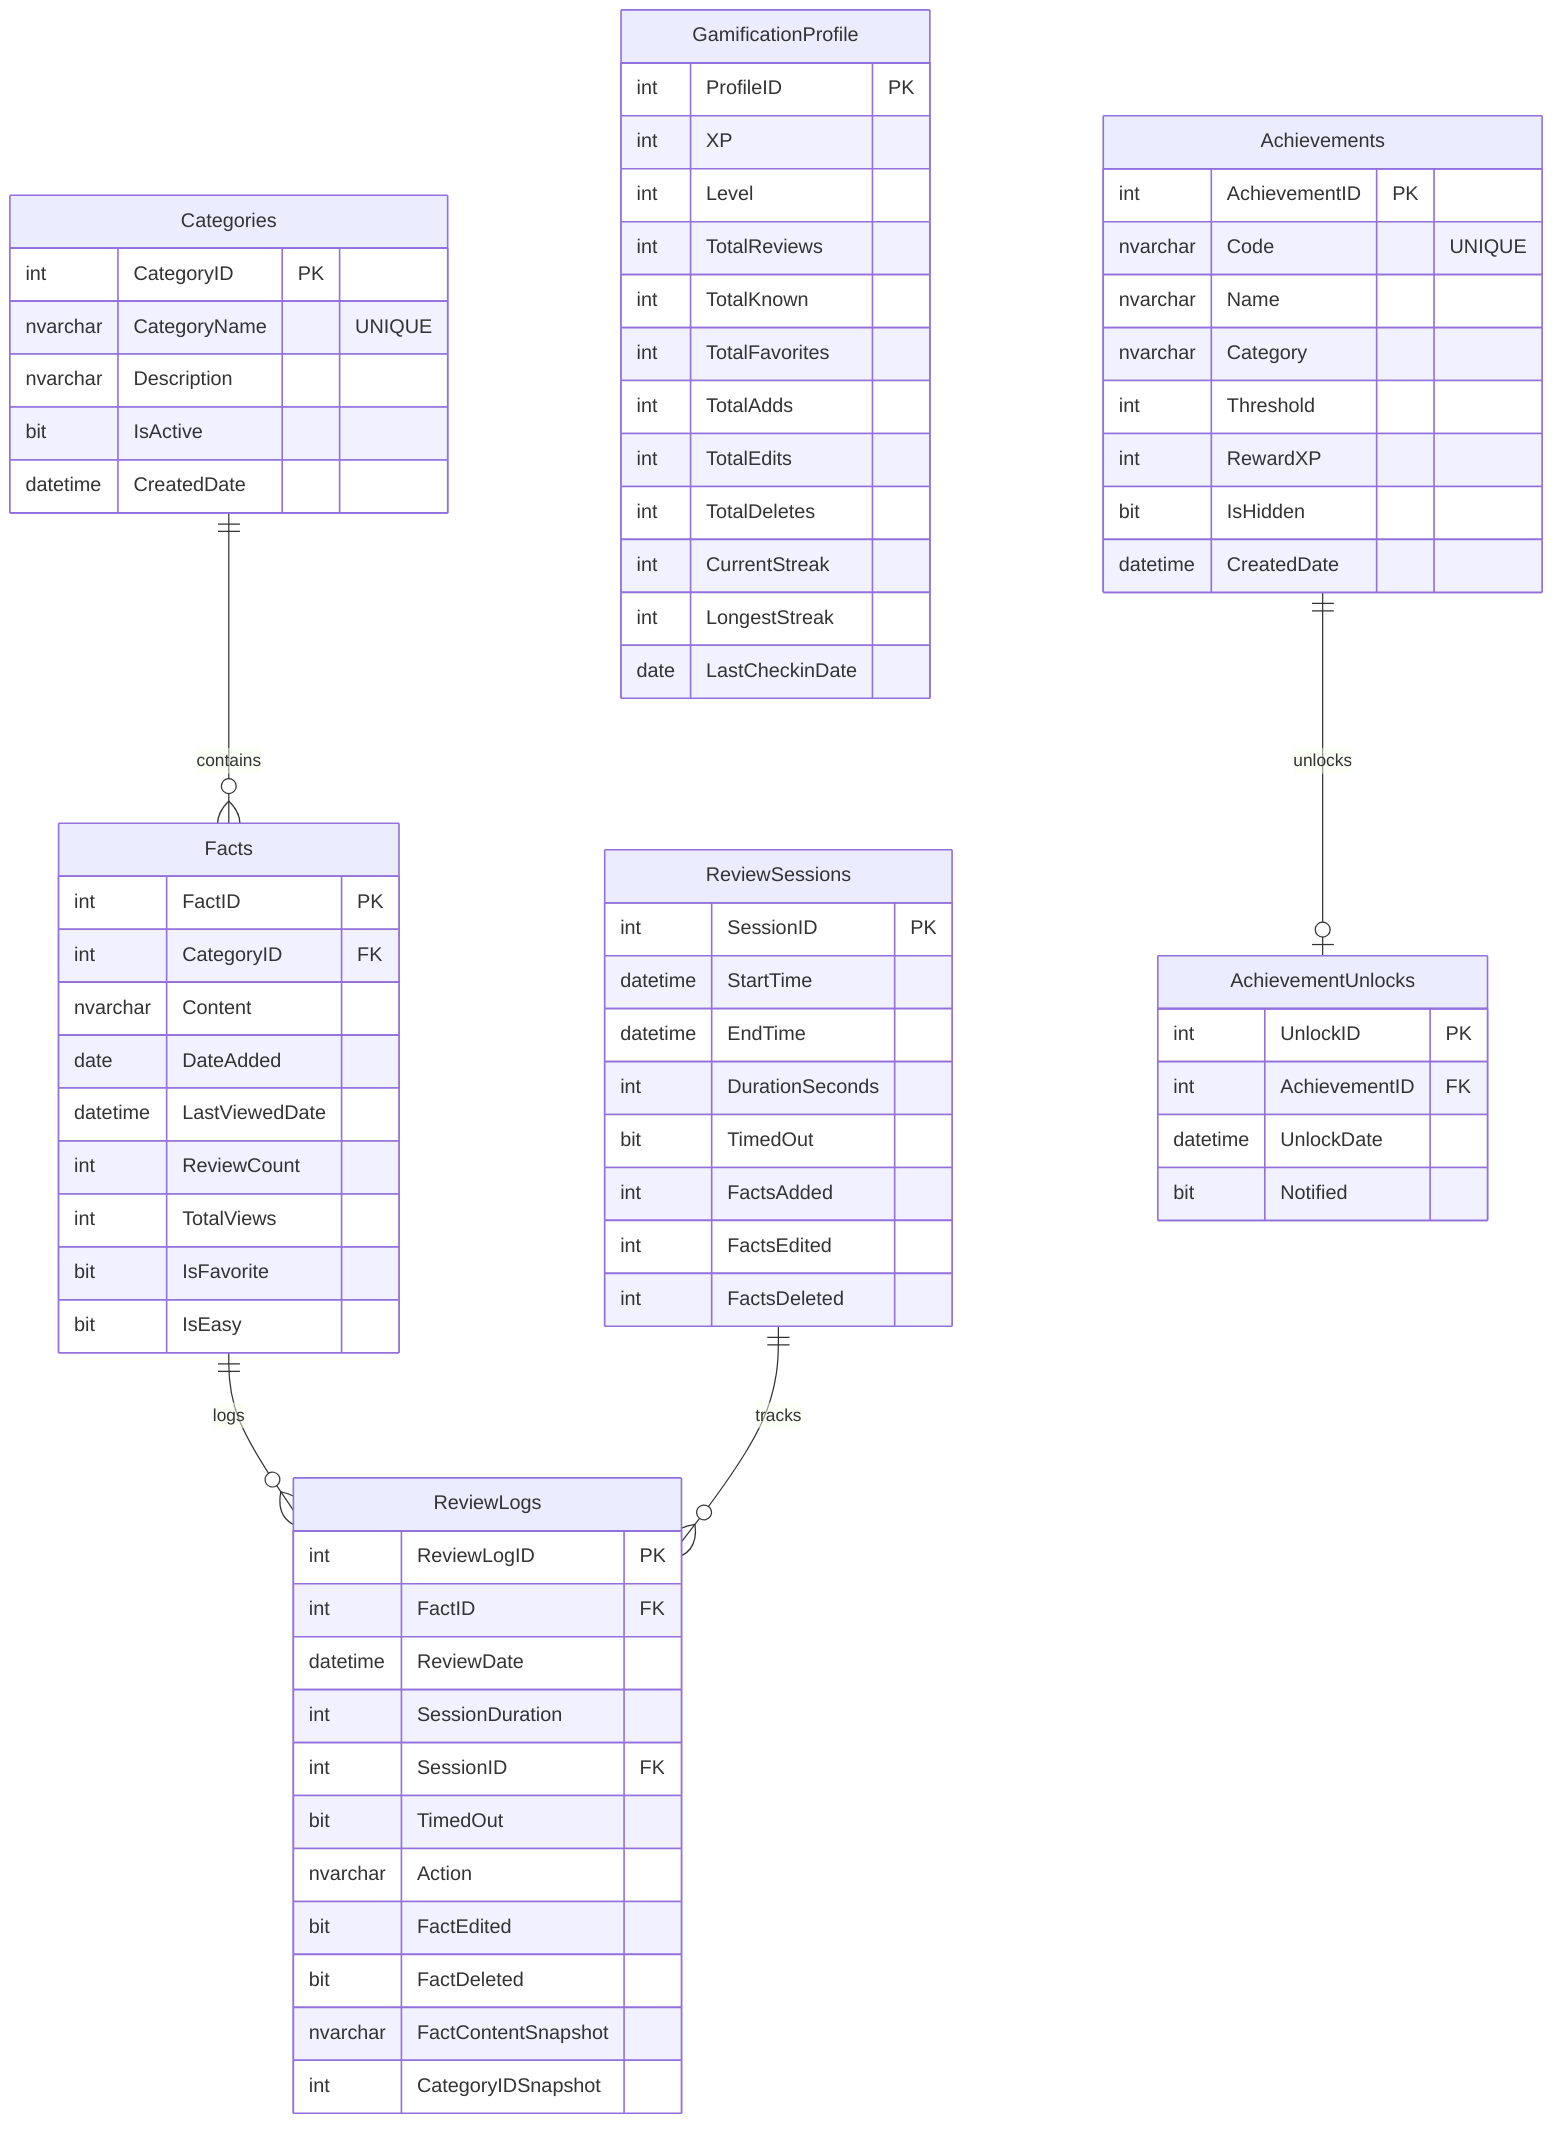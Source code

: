 erDiagram
    Categories {
        int CategoryID PK
        nvarchar CategoryName "UNIQUE"
        nvarchar Description
        bit IsActive
        datetime CreatedDate
    }

    Facts {
        int FactID PK
        int CategoryID FK
        nvarchar Content
        date DateAdded
        datetime LastViewedDate
        int ReviewCount
        int TotalViews
        bit IsFavorite
        bit IsEasy
    }

    ReviewSessions {
        int SessionID PK
        datetime StartTime
        datetime EndTime
        int DurationSeconds
        bit TimedOut
        int FactsAdded
        int FactsEdited
        int FactsDeleted
    }

    ReviewLogs {
        int ReviewLogID PK
        int FactID FK
        datetime ReviewDate
        int SessionDuration
        int SessionID FK
        bit TimedOut
        nvarchar Action
        bit FactEdited
        bit FactDeleted
        nvarchar FactContentSnapshot
        int CategoryIDSnapshot
    }

    GamificationProfile {
        int ProfileID PK
        int XP
        int Level
        int TotalReviews
        int TotalKnown
        int TotalFavorites
        int TotalAdds
        int TotalEdits
        int TotalDeletes
        int CurrentStreak
        int LongestStreak
        date LastCheckinDate
    }

    Achievements {
        int AchievementID PK
        nvarchar Code "UNIQUE"
        nvarchar Name
        nvarchar Category
        int Threshold
        int RewardXP
        bit IsHidden
        datetime CreatedDate
    }

    AchievementUnlocks {
        int UnlockID PK
        int AchievementID FK
        datetime UnlockDate
        bit Notified
    }

    %% Relationships
    Categories ||--o{ Facts : contains
    Facts ||--o{ ReviewLogs : logs
    ReviewSessions ||--o{ ReviewLogs : tracks
    Achievements ||--o| AchievementUnlocks : unlocks